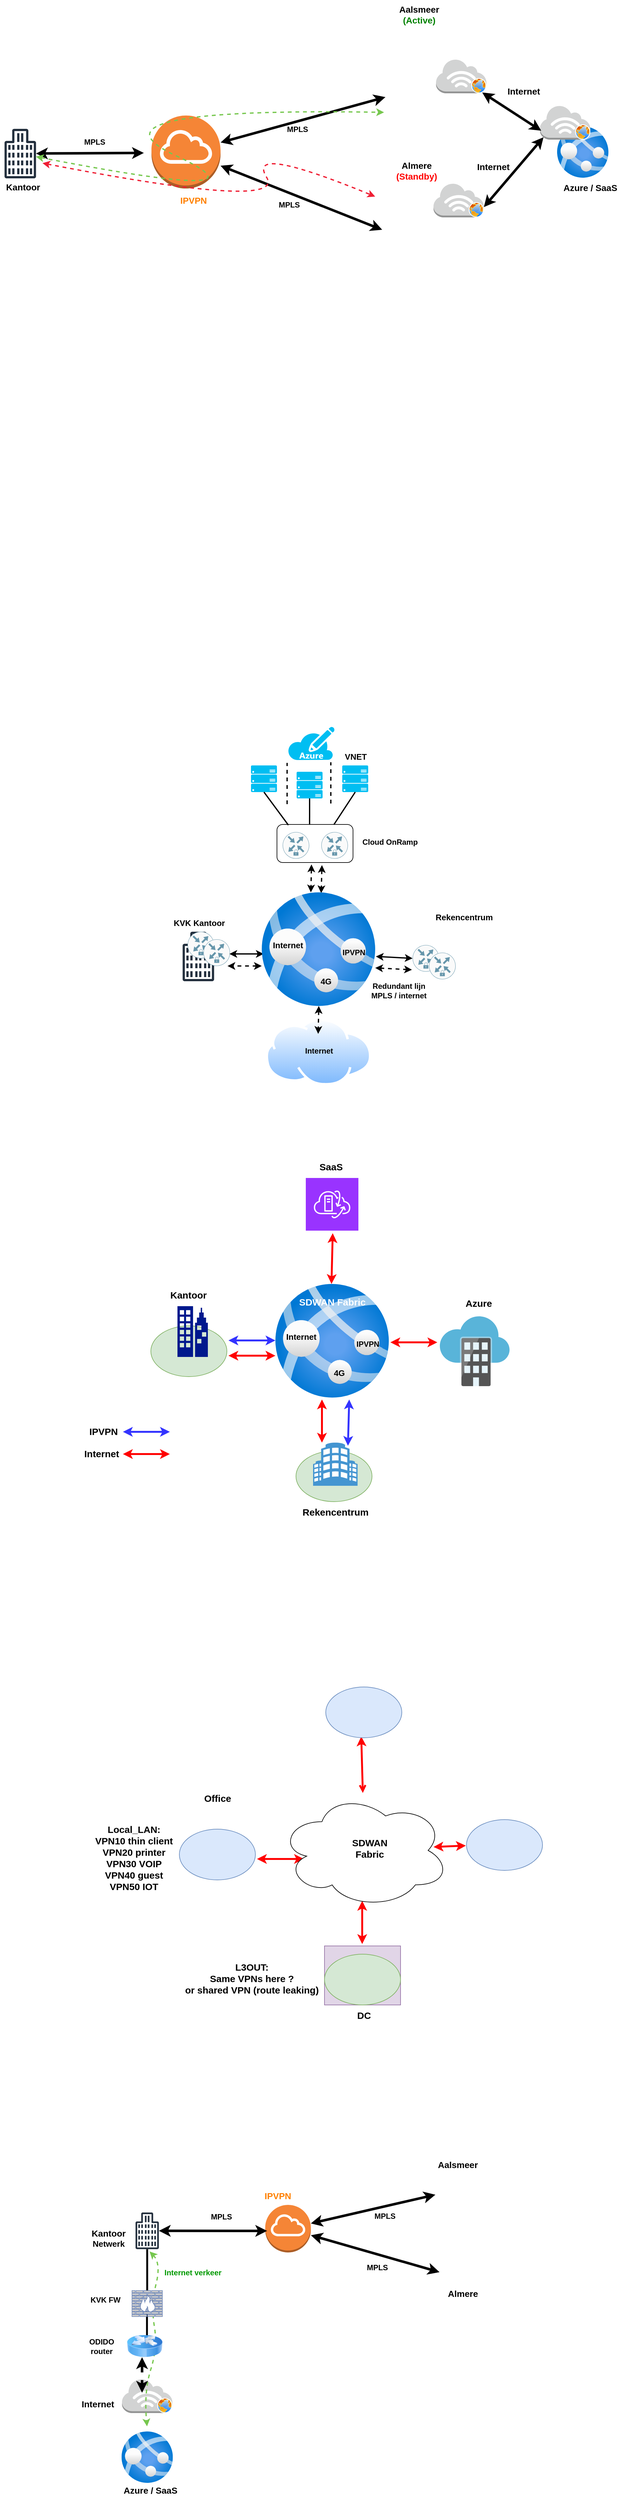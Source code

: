 <mxfile version="22.1.3" type="github">
  <diagram id="g39K4nKnYGuXUk7XF5TI" name="Pagina-1">
    <mxGraphModel dx="1185" dy="642" grid="0" gridSize="10" guides="1" tooltips="1" connect="1" arrows="1" fold="1" page="1" pageScale="1" pageWidth="1169" pageHeight="827" math="0" shadow="0">
      <root>
        <mxCell id="0" />
        <mxCell id="1" parent="0" />
        <mxCell id="ACvi7tnthta4qDpZeseA-52" value="" style="endArrow=none;html=1;rounded=0;strokeWidth=3;" edge="1" parent="1">
          <mxGeometry width="50" height="50" relative="1" as="geometry">
            <mxPoint x="286.91" y="3717" as="sourcePoint" />
            <mxPoint x="286.91" y="3672" as="targetPoint" />
          </mxGeometry>
        </mxCell>
        <mxCell id="ACvi7tnthta4qDpZeseA-11" value="" style="image;aspect=fixed;perimeter=ellipsePerimeter;html=1;align=center;shadow=0;dashed=0;spacingTop=3;image=img/lib/active_directory/internet_cloud.svg;" vertex="1" parent="1">
          <mxGeometry x="474" y="1627" width="167" height="105.21" as="geometry" />
        </mxCell>
        <mxCell id="aLWa8p1V47HeYh_gleEA-10" value="" style="sketch=0;aspect=fixed;html=1;points=[];align=center;image;fontSize=12;image=img/lib/mscae/Software_as_a_Service.svg;fillColor=#00FFFF;" parent="1" vertex="1">
          <mxGeometry x="749" y="2096" width="110" height="110" as="geometry" />
        </mxCell>
        <mxCell id="KJHrIJN3b94vT-JrVSse-1" value="" style="shape=image;html=1;verticalAlign=top;verticalLabelPosition=bottom;labelBackgroundColor=#ffffff;imageAspect=0;aspect=fixed;image=https://cdn4.iconfinder.com/data/icons/for-your-interface-free-samples/128/Theatre-128.png" parent="1" vertex="1">
          <mxGeometry x="647" y="294" width="128" height="128" as="geometry" />
        </mxCell>
        <mxCell id="KJHrIJN3b94vT-JrVSse-2" value="" style="sketch=0;outlineConnect=0;fontColor=#232F3E;gradientColor=none;fillColor=#232F3D;strokeColor=none;dashed=0;verticalLabelPosition=bottom;verticalAlign=top;align=center;html=1;fontSize=12;fontStyle=0;aspect=fixed;pointerEvents=1;shape=mxgraph.aws4.office_building;" parent="1" vertex="1">
          <mxGeometry x="62" y="225" width="50" height="78" as="geometry" />
        </mxCell>
        <mxCell id="KJHrIJN3b94vT-JrVSse-3" value="" style="shape=image;html=1;verticalAlign=top;verticalLabelPosition=bottom;labelBackgroundColor=#ffffff;imageAspect=0;aspect=fixed;image=https://cdn4.iconfinder.com/data/icons/for-your-interface-free-samples/128/Theatre-128.png" parent="1" vertex="1">
          <mxGeometry x="647" y="76" width="128" height="128" as="geometry" />
        </mxCell>
        <mxCell id="KJHrIJN3b94vT-JrVSse-7" value="" style="group" parent="1" vertex="1" connectable="0">
          <mxGeometry x="743" y="115" width="79.5" height="54" as="geometry" />
        </mxCell>
        <mxCell id="KJHrIJN3b94vT-JrVSse-8" value="" style="outlineConnect=0;dashed=0;verticalLabelPosition=bottom;verticalAlign=top;align=center;html=1;shape=mxgraph.aws3.internet_3;fillColor=#D2D3D3;gradientColor=none;" parent="KJHrIJN3b94vT-JrVSse-7" vertex="1">
          <mxGeometry width="79.5" height="54" as="geometry" />
        </mxCell>
        <mxCell id="KJHrIJN3b94vT-JrVSse-9" value="" style="aspect=fixed;perimeter=ellipsePerimeter;html=1;align=center;shadow=0;dashed=0;spacingTop=3;image;image=img/lib/active_directory/internet_globe.svg;" parent="KJHrIJN3b94vT-JrVSse-7" vertex="1">
          <mxGeometry x="55.5" y="30" width="24" height="24" as="geometry" />
        </mxCell>
        <mxCell id="KJHrIJN3b94vT-JrVSse-11" value="" style="group" parent="1" vertex="1" connectable="0">
          <mxGeometry x="739" y="310.5" width="79.5" height="54" as="geometry" />
        </mxCell>
        <mxCell id="KJHrIJN3b94vT-JrVSse-12" value="" style="outlineConnect=0;dashed=0;verticalLabelPosition=bottom;verticalAlign=top;align=center;html=1;shape=mxgraph.aws3.internet_3;fillColor=#D2D3D3;gradientColor=none;" parent="KJHrIJN3b94vT-JrVSse-11" vertex="1">
          <mxGeometry width="79.5" height="54" as="geometry" />
        </mxCell>
        <mxCell id="KJHrIJN3b94vT-JrVSse-13" value="" style="aspect=fixed;perimeter=ellipsePerimeter;html=1;align=center;shadow=0;dashed=0;spacingTop=3;image;image=img/lib/active_directory/internet_globe.svg;" parent="KJHrIJN3b94vT-JrVSse-11" vertex="1">
          <mxGeometry x="55.5" y="30" width="24" height="24" as="geometry" />
        </mxCell>
        <mxCell id="KJHrIJN3b94vT-JrVSse-17" value="" style="outlineConnect=0;dashed=0;verticalLabelPosition=bottom;verticalAlign=top;align=center;html=1;shape=mxgraph.aws3.internet_gateway;fillColor=#F58536;gradientColor=none;" parent="1" vertex="1">
          <mxGeometry x="294" y="204" width="109" height="115" as="geometry" />
        </mxCell>
        <mxCell id="KJHrIJN3b94vT-JrVSse-18" value="" style="endArrow=classic;startArrow=classic;html=1;rounded=0;strokeWidth=4;" parent="1" source="KJHrIJN3b94vT-JrVSse-2" edge="1">
          <mxGeometry width="50" height="50" relative="1" as="geometry">
            <mxPoint x="168" y="242" as="sourcePoint" />
            <mxPoint x="282" y="263" as="targetPoint" />
          </mxGeometry>
        </mxCell>
        <mxCell id="KJHrIJN3b94vT-JrVSse-19" value="" style="endArrow=classic;startArrow=classic;html=1;rounded=0;strokeWidth=4;" parent="1" source="KJHrIJN3b94vT-JrVSse-17" edge="1">
          <mxGeometry width="50" height="50" relative="1" as="geometry">
            <mxPoint x="492.996" y="175.873" as="sourcePoint" />
            <mxPoint x="663.16" y="175" as="targetPoint" />
          </mxGeometry>
        </mxCell>
        <mxCell id="KJHrIJN3b94vT-JrVSse-20" value="" style="endArrow=classic;startArrow=classic;html=1;rounded=0;strokeWidth=4;" parent="1" source="KJHrIJN3b94vT-JrVSse-17" edge="1">
          <mxGeometry width="50" height="50" relative="1" as="geometry">
            <mxPoint x="413" y="256.518" as="sourcePoint" />
            <mxPoint x="658" y="384" as="targetPoint" />
          </mxGeometry>
        </mxCell>
        <mxCell id="KJHrIJN3b94vT-JrVSse-21" value="&lt;b&gt;&lt;font color=&quot;#ff8000&quot; style=&quot;font-size: 14px;&quot;&gt;IPVPN&lt;/font&gt;&lt;/b&gt;" style="text;html=1;resizable=0;autosize=1;align=center;verticalAlign=middle;points=[];fillColor=none;strokeColor=none;rounded=0;" parent="1" vertex="1">
          <mxGeometry x="330" y="323" width="60" height="29" as="geometry" />
        </mxCell>
        <mxCell id="KJHrIJN3b94vT-JrVSse-25" value="" style="curved=1;endArrow=classic;html=1;rounded=0;dashed=1;strokeColor=#76C74E;strokeWidth=2;fontSize=14;entryX=0.109;entryY=0.961;entryDx=0;entryDy=0;entryPerimeter=0;startArrow=classic;startFill=1;" parent="1" source="KJHrIJN3b94vT-JrVSse-2" target="KJHrIJN3b94vT-JrVSse-3" edge="1">
          <mxGeometry width="50" height="50" relative="1" as="geometry">
            <mxPoint x="168" y="241" as="sourcePoint" />
            <mxPoint x="218" y="191" as="targetPoint" />
            <Array as="points">
              <mxPoint x="498" y="344" />
              <mxPoint x="168" y="191" />
            </Array>
          </mxGeometry>
        </mxCell>
        <mxCell id="KJHrIJN3b94vT-JrVSse-28" value="" style="aspect=fixed;html=1;points=[];align=center;image;fontSize=12;image=img/lib/azure2/compute/App_Services.svg;" parent="1" vertex="1">
          <mxGeometry x="934" y="221" width="81" height="81" as="geometry" />
        </mxCell>
        <mxCell id="KJHrIJN3b94vT-JrVSse-29" value="" style="group" parent="1" vertex="1" connectable="0">
          <mxGeometry x="907" y="188" width="79.5" height="54" as="geometry" />
        </mxCell>
        <mxCell id="KJHrIJN3b94vT-JrVSse-30" value="" style="outlineConnect=0;dashed=0;verticalLabelPosition=bottom;verticalAlign=top;align=center;html=1;shape=mxgraph.aws3.internet_3;fillColor=#D2D3D3;gradientColor=none;" parent="KJHrIJN3b94vT-JrVSse-29" vertex="1">
          <mxGeometry width="79.5" height="54" as="geometry" />
        </mxCell>
        <mxCell id="KJHrIJN3b94vT-JrVSse-31" value="" style="aspect=fixed;perimeter=ellipsePerimeter;html=1;align=center;shadow=0;dashed=0;spacingTop=3;image;image=img/lib/active_directory/internet_globe.svg;" parent="KJHrIJN3b94vT-JrVSse-29" vertex="1">
          <mxGeometry x="55.5" y="30" width="24" height="24" as="geometry" />
        </mxCell>
        <mxCell id="KJHrIJN3b94vT-JrVSse-32" value="&lt;b&gt;&lt;font style=&quot;font-size: 14px;&quot;&gt;Azure / SaaS&lt;/font&gt;&lt;/b&gt;" style="text;html=1;resizable=0;autosize=1;align=center;verticalAlign=middle;points=[];fillColor=none;strokeColor=none;rounded=0;" parent="1" vertex="1">
          <mxGeometry x="934" y="303" width="103" height="29" as="geometry" />
        </mxCell>
        <mxCell id="KJHrIJN3b94vT-JrVSse-33" value="&lt;b&gt;&lt;font style=&quot;font-size: 14px;&quot;&gt;Almere&lt;br&gt;&lt;font color=&quot;#ff0000&quot;&gt;(Standby)&lt;br&gt;&lt;/font&gt;&lt;/font&gt;&lt;/b&gt;" style="text;html=1;resizable=0;autosize=1;align=center;verticalAlign=middle;points=[];fillColor=none;strokeColor=none;rounded=0;" parent="1" vertex="1">
          <mxGeometry x="669.5" y="268" width="84" height="46" as="geometry" />
        </mxCell>
        <mxCell id="KJHrIJN3b94vT-JrVSse-34" value="&lt;b&gt;&lt;font style=&quot;font-size: 14px;&quot;&gt;Aalsmeer&lt;br&gt;&lt;font color=&quot;#008000&quot;&gt;(Active)&lt;br&gt;&lt;/font&gt;&lt;/font&gt;&lt;/b&gt;" style="text;html=1;resizable=0;autosize=1;align=center;verticalAlign=middle;points=[];fillColor=none;strokeColor=none;rounded=0;" parent="1" vertex="1">
          <mxGeometry x="674" y="22" width="83" height="46" as="geometry" />
        </mxCell>
        <mxCell id="CWsYncznLVLWe-FFr9OR-1" value="" style="sketch=0;outlineConnect=0;fontColor=#232F3E;gradientColor=none;fillColor=#232F3D;strokeColor=none;dashed=0;verticalLabelPosition=bottom;verticalAlign=top;align=center;html=1;fontSize=12;fontStyle=0;aspect=fixed;pointerEvents=1;shape=mxgraph.aws4.office_building;" parent="1" vertex="1">
          <mxGeometry x="343" y="1490" width="50" height="78" as="geometry" />
        </mxCell>
        <mxCell id="CWsYncznLVLWe-FFr9OR-2" value="" style="shape=image;html=1;verticalAlign=top;verticalLabelPosition=bottom;labelBackgroundColor=#ffffff;imageAspect=0;aspect=fixed;image=https://cdn4.iconfinder.com/data/icons/for-your-interface-free-samples/128/Theatre-128.png" parent="1" vertex="1">
          <mxGeometry x="723" y="1457" width="128" height="128" as="geometry" />
        </mxCell>
        <mxCell id="CWsYncznLVLWe-FFr9OR-4" value="" style="verticalLabelPosition=bottom;html=1;verticalAlign=top;align=center;strokeColor=none;fillColor=#00BEF2;shape=mxgraph.azure.server_rack;" parent="1" vertex="1">
          <mxGeometry x="451" y="1228" width="41" height="42" as="geometry" />
        </mxCell>
        <mxCell id="CWsYncznLVLWe-FFr9OR-5" value="" style="verticalLabelPosition=bottom;html=1;verticalAlign=top;align=center;strokeColor=none;fillColor=#00BEF2;shape=mxgraph.azure.server_rack;" parent="1" vertex="1">
          <mxGeometry x="595" y="1228" width="41" height="42" as="geometry" />
        </mxCell>
        <mxCell id="CWsYncznLVLWe-FFr9OR-7" value="" style="verticalLabelPosition=bottom;html=1;verticalAlign=top;align=center;strokeColor=none;fillColor=#00BEF2;shape=mxgraph.azure.server_rack;" parent="1" vertex="1">
          <mxGeometry x="523" y="1238" width="41" height="42" as="geometry" />
        </mxCell>
        <mxCell id="CWsYncznLVLWe-FFr9OR-9" value="&lt;b&gt;&lt;font style=&quot;font-size: 13px;&quot;&gt;VNET&lt;/font&gt;&lt;/b&gt;" style="text;html=1;resizable=0;autosize=1;align=center;verticalAlign=middle;points=[];fillColor=none;strokeColor=none;rounded=0;" parent="1" vertex="1">
          <mxGeometry x="589" y="1200" width="53" height="28" as="geometry" />
        </mxCell>
        <mxCell id="CWsYncznLVLWe-FFr9OR-10" value="" style="endArrow=none;html=1;rounded=0;fontSize=13;strokeWidth=2;dashed=1;" parent="1" edge="1">
          <mxGeometry width="50" height="50" relative="1" as="geometry">
            <mxPoint x="508" y="1289" as="sourcePoint" />
            <mxPoint x="508" y="1224" as="targetPoint" />
          </mxGeometry>
        </mxCell>
        <mxCell id="CWsYncznLVLWe-FFr9OR-11" value="" style="endArrow=none;html=1;rounded=0;fontSize=13;strokeWidth=2;dashed=1;" parent="1" edge="1">
          <mxGeometry width="50" height="50" relative="1" as="geometry">
            <mxPoint x="577" y="1288" as="sourcePoint" />
            <mxPoint x="577" y="1223" as="targetPoint" />
          </mxGeometry>
        </mxCell>
        <mxCell id="CWsYncznLVLWe-FFr9OR-16" value="" style="group" parent="1" vertex="1" connectable="0">
          <mxGeometry x="492" y="1321" width="120" height="60" as="geometry" />
        </mxCell>
        <mxCell id="CWsYncznLVLWe-FFr9OR-13" value="" style="rounded=1;whiteSpace=wrap;html=1;fontSize=13;" parent="CWsYncznLVLWe-FFr9OR-16" vertex="1">
          <mxGeometry width="120" height="60" as="geometry" />
        </mxCell>
        <mxCell id="CWsYncznLVLWe-FFr9OR-15" value="" style="sketch=0;points=[[0.5,0,0],[1,0.5,0],[0.5,1,0],[0,0.5,0],[0.145,0.145,0],[0.856,0.145,0],[0.855,0.856,0],[0.145,0.855,0]];verticalLabelPosition=bottom;html=1;verticalAlign=top;aspect=fixed;align=center;pointerEvents=1;shape=mxgraph.cisco19.rect;prIcon=secure_router;fillColor=#FAFAFA;strokeColor=#6696AB;fontSize=13;" parent="CWsYncznLVLWe-FFr9OR-16" vertex="1">
          <mxGeometry x="70" y="12" width="42" height="42" as="geometry" />
        </mxCell>
        <mxCell id="CWsYncznLVLWe-FFr9OR-20" value="" style="sketch=0;points=[[0.5,0,0],[1,0.5,0],[0.5,1,0],[0,0.5,0],[0.145,0.145,0],[0.856,0.145,0],[0.855,0.856,0],[0.145,0.855,0]];verticalLabelPosition=bottom;html=1;verticalAlign=top;aspect=fixed;align=center;pointerEvents=1;shape=mxgraph.cisco19.rect;prIcon=secure_router;fillColor=#FAFAFA;strokeColor=#6696AB;fontSize=13;" parent="CWsYncznLVLWe-FFr9OR-16" vertex="1">
          <mxGeometry x="9" y="12" width="42" height="42" as="geometry" />
        </mxCell>
        <mxCell id="CWsYncznLVLWe-FFr9OR-17" value="" style="endArrow=none;html=1;rounded=0;strokeWidth=2;fontSize=13;entryX=0.5;entryY=1;entryDx=0;entryDy=0;entryPerimeter=0;exitX=0.15;exitY=0.017;exitDx=0;exitDy=0;exitPerimeter=0;" parent="1" source="CWsYncznLVLWe-FFr9OR-13" target="CWsYncznLVLWe-FFr9OR-4" edge="1">
          <mxGeometry width="50" height="50" relative="1" as="geometry">
            <mxPoint x="554" y="1458" as="sourcePoint" />
            <mxPoint x="604" y="1408" as="targetPoint" />
          </mxGeometry>
        </mxCell>
        <mxCell id="CWsYncznLVLWe-FFr9OR-18" value="" style="endArrow=none;html=1;rounded=0;strokeWidth=2;fontSize=13;entryX=0.5;entryY=1;entryDx=0;entryDy=0;entryPerimeter=0;exitX=0.429;exitY=0;exitDx=0;exitDy=0;exitPerimeter=0;" parent="1" source="CWsYncznLVLWe-FFr9OR-13" target="CWsYncznLVLWe-FFr9OR-7" edge="1">
          <mxGeometry width="50" height="50" relative="1" as="geometry">
            <mxPoint x="520" y="1332.02" as="sourcePoint" />
            <mxPoint x="481.5" y="1280" as="targetPoint" />
          </mxGeometry>
        </mxCell>
        <mxCell id="CWsYncznLVLWe-FFr9OR-19" value="" style="endArrow=none;html=1;rounded=0;strokeWidth=2;fontSize=13;entryX=0.5;entryY=1;entryDx=0;entryDy=0;entryPerimeter=0;exitX=0.75;exitY=0;exitDx=0;exitDy=0;" parent="1" source="CWsYncznLVLWe-FFr9OR-13" target="CWsYncznLVLWe-FFr9OR-5" edge="1">
          <mxGeometry width="50" height="50" relative="1" as="geometry">
            <mxPoint x="553.48" y="1331" as="sourcePoint" />
            <mxPoint x="553.5" y="1290" as="targetPoint" />
          </mxGeometry>
        </mxCell>
        <mxCell id="CWsYncznLVLWe-FFr9OR-25" value="" style="group" parent="1" vertex="1" connectable="0">
          <mxGeometry x="351" y="1490" width="67" height="54" as="geometry" />
        </mxCell>
        <mxCell id="CWsYncznLVLWe-FFr9OR-14" value="" style="sketch=0;points=[[0.5,0,0],[1,0.5,0],[0.5,1,0],[0,0.5,0],[0.145,0.145,0],[0.856,0.145,0],[0.855,0.856,0],[0.145,0.855,0]];verticalLabelPosition=bottom;html=1;verticalAlign=top;aspect=fixed;align=center;pointerEvents=1;shape=mxgraph.cisco19.rect;prIcon=secure_router;fillColor=#FAFAFA;strokeColor=#6696AB;fontSize=13;" parent="CWsYncznLVLWe-FFr9OR-25" vertex="1">
          <mxGeometry width="42" height="42" as="geometry" />
        </mxCell>
        <mxCell id="CWsYncznLVLWe-FFr9OR-24" value="" style="sketch=0;points=[[0.5,0,0],[1,0.5,0],[0.5,1,0],[0,0.5,0],[0.145,0.145,0],[0.856,0.145,0],[0.855,0.856,0],[0.145,0.855,0]];verticalLabelPosition=bottom;html=1;verticalAlign=top;aspect=fixed;align=center;pointerEvents=1;shape=mxgraph.cisco19.rect;prIcon=secure_router;fillColor=#FAFAFA;strokeColor=#6696AB;fontSize=13;" parent="CWsYncznLVLWe-FFr9OR-25" vertex="1">
          <mxGeometry x="25" y="12" width="42" height="42" as="geometry" />
        </mxCell>
        <mxCell id="CWsYncznLVLWe-FFr9OR-30" value="" style="group" parent="1" vertex="1" connectable="0">
          <mxGeometry x="706" y="1511" width="67" height="54" as="geometry" />
        </mxCell>
        <mxCell id="CWsYncznLVLWe-FFr9OR-31" value="" style="sketch=0;points=[[0.5,0,0],[1,0.5,0],[0.5,1,0],[0,0.5,0],[0.145,0.145,0],[0.856,0.145,0],[0.855,0.856,0],[0.145,0.855,0]];verticalLabelPosition=bottom;html=1;verticalAlign=top;aspect=fixed;align=center;pointerEvents=1;shape=mxgraph.cisco19.rect;prIcon=secure_router;fillColor=#FAFAFA;strokeColor=#6696AB;fontSize=13;" parent="CWsYncznLVLWe-FFr9OR-30" vertex="1">
          <mxGeometry width="42" height="42" as="geometry" />
        </mxCell>
        <mxCell id="CWsYncznLVLWe-FFr9OR-32" value="" style="sketch=0;points=[[0.5,0,0],[1,0.5,0],[0.5,1,0],[0,0.5,0],[0.145,0.145,0],[0.856,0.145,0],[0.855,0.856,0],[0.145,0.855,0]];verticalLabelPosition=bottom;html=1;verticalAlign=top;aspect=fixed;align=center;pointerEvents=1;shape=mxgraph.cisco19.rect;prIcon=secure_router;fillColor=#FAFAFA;strokeColor=#6696AB;fontSize=13;" parent="CWsYncznLVLWe-FFr9OR-30" vertex="1">
          <mxGeometry x="26" y="12" width="42" height="42" as="geometry" />
        </mxCell>
        <mxCell id="CWsYncznLVLWe-FFr9OR-33" value="&lt;b&gt;Cloud OnRamp&lt;/b&gt;" style="text;html=1;resizable=0;autosize=1;align=center;verticalAlign=middle;points=[];fillColor=none;strokeColor=none;rounded=0;" parent="1" vertex="1">
          <mxGeometry x="617.5" y="1336" width="105" height="26" as="geometry" />
        </mxCell>
        <mxCell id="CWsYncznLVLWe-FFr9OR-34" value="&lt;span style=&quot;font-size: 13px;&quot;&gt;&lt;b&gt;Rekencentrum&lt;/b&gt;&lt;/span&gt;" style="text;html=1;resizable=0;autosize=1;align=center;verticalAlign=middle;points=[];fillColor=none;strokeColor=none;rounded=0;" parent="1" vertex="1">
          <mxGeometry x="733" y="1453" width="108" height="28" as="geometry" />
        </mxCell>
        <mxCell id="CWsYncznLVLWe-FFr9OR-35" value="&lt;span style=&quot;font-size: 13px;&quot;&gt;&lt;b&gt;KVK Kantoor&lt;/b&gt;&lt;/span&gt;" style="text;html=1;resizable=0;autosize=1;align=center;verticalAlign=middle;points=[];fillColor=none;strokeColor=none;rounded=0;" parent="1" vertex="1">
          <mxGeometry x="319" y="1462" width="99" height="28" as="geometry" />
        </mxCell>
        <mxCell id="CWsYncznLVLWe-FFr9OR-37" value="" style="verticalLabelPosition=bottom;html=1;verticalAlign=top;align=center;strokeColor=none;fillColor=#00BEF2;shape=mxgraph.azure.azure_subscription;fontSize=13;" parent="1" vertex="1">
          <mxGeometry x="509" y="1167" width="74" height="52.5" as="geometry" />
        </mxCell>
        <mxCell id="CWsYncznLVLWe-FFr9OR-42" value="" style="endArrow=classic;html=1;rounded=0;strokeWidth=2;fontSize=13;exitX=0.15;exitY=0.017;exitDx=0;exitDy=0;exitPerimeter=0;startArrow=classic;startFill=1;endFill=1;" parent="1" edge="1">
          <mxGeometry width="50" height="50" relative="1" as="geometry">
            <mxPoint x="471.0" y="1525.02" as="sourcePoint" />
            <mxPoint x="417" y="1525" as="targetPoint" />
          </mxGeometry>
        </mxCell>
        <mxCell id="CWsYncznLVLWe-FFr9OR-44" value="" style="endArrow=classic;html=1;rounded=0;strokeWidth=2;fontSize=13;startArrow=classic;startFill=1;endFill=1;entryX=0;entryY=0.5;entryDx=0;entryDy=0;entryPerimeter=0;" parent="1" target="CWsYncznLVLWe-FFr9OR-31" edge="1">
          <mxGeometry width="50" height="50" relative="1" as="geometry">
            <mxPoint x="648" y="1529" as="sourcePoint" />
            <mxPoint x="655.83" y="1663.814" as="targetPoint" />
          </mxGeometry>
        </mxCell>
        <mxCell id="CWsYncznLVLWe-FFr9OR-45" value="" style="endArrow=classic;html=1;rounded=0;strokeWidth=2;fontSize=13;exitX=0.15;exitY=0.017;exitDx=0;exitDy=0;exitPerimeter=0;startArrow=classic;startFill=1;endFill=1;entryX=0.524;entryY=0.007;entryDx=0;entryDy=0;entryPerimeter=0;dashed=1;" parent="1" target="CWsYncznLVLWe-FFr9OR-8" edge="1">
          <mxGeometry width="50" height="50" relative="1" as="geometry">
            <mxPoint x="563.0" y="1385.02" as="sourcePoint" />
            <mxPoint x="562.448" y="1395" as="targetPoint" />
          </mxGeometry>
        </mxCell>
        <mxCell id="aLWa8p1V47HeYh_gleEA-1" value="" style="group" parent="1" vertex="1" connectable="0">
          <mxGeometry x="468" y="1428" width="179" height="179" as="geometry" />
        </mxCell>
        <mxCell id="CWsYncznLVLWe-FFr9OR-8" value="" style="aspect=fixed;html=1;points=[];align=center;image;fontSize=12;image=img/lib/azure2/app_services/App_Services.svg;" parent="aLWa8p1V47HeYh_gleEA-1" vertex="1">
          <mxGeometry width="179" height="179" as="geometry" />
        </mxCell>
        <mxCell id="CWsYncznLVLWe-FFr9OR-46" value="&lt;b&gt;&lt;font style=&quot;font-size: 13px;&quot;&gt;Internet&lt;/font&gt;&lt;/b&gt;" style="text;html=1;resizable=0;autosize=1;align=center;verticalAlign=middle;points=[];fillColor=none;strokeColor=none;rounded=0;" parent="aLWa8p1V47HeYh_gleEA-1" vertex="1">
          <mxGeometry x="7.5" y="69" width="66" height="28" as="geometry" />
        </mxCell>
        <mxCell id="CWsYncznLVLWe-FFr9OR-47" value="&lt;b&gt;&lt;font style=&quot;font-size: 12px;&quot;&gt;IPVPN&lt;/font&gt;&lt;/b&gt;" style="text;html=1;resizable=0;autosize=1;align=center;verticalAlign=middle;points=[];fillColor=none;strokeColor=none;rounded=0;" parent="aLWa8p1V47HeYh_gleEA-1" vertex="1">
          <mxGeometry x="118" y="82" width="54" height="26" as="geometry" />
        </mxCell>
        <mxCell id="CWsYncznLVLWe-FFr9OR-48" value="&lt;b&gt;&lt;font style=&quot;font-size: 13px;&quot;&gt;4G&lt;/font&gt;&lt;/b&gt;" style="text;html=1;resizable=0;autosize=1;align=center;verticalAlign=middle;points=[];fillColor=none;strokeColor=none;rounded=0;" parent="aLWa8p1V47HeYh_gleEA-1" vertex="1">
          <mxGeometry x="83" y="126" width="35" height="28" as="geometry" />
        </mxCell>
        <mxCell id="ACvi7tnthta4qDpZeseA-12" value="" style="endArrow=classic;html=1;rounded=0;strokeWidth=2;fontSize=13;exitX=0.15;exitY=0.017;exitDx=0;exitDy=0;exitPerimeter=0;startArrow=classic;startFill=1;endFill=1;entryX=0.524;entryY=0.007;entryDx=0;entryDy=0;entryPerimeter=0;dashed=1;" edge="1" parent="aLWa8p1V47HeYh_gleEA-1">
          <mxGeometry width="50" height="50" relative="1" as="geometry">
            <mxPoint x="90.0" y="179" as="sourcePoint" />
            <mxPoint x="89" y="222.98" as="targetPoint" />
          </mxGeometry>
        </mxCell>
        <mxCell id="aLWa8p1V47HeYh_gleEA-2" value="" style="group" parent="1" vertex="1" connectable="0">
          <mxGeometry x="489.5" y="2045" width="179" height="179" as="geometry" />
        </mxCell>
        <mxCell id="aLWa8p1V47HeYh_gleEA-3" value="" style="aspect=fixed;html=1;points=[];align=center;image;fontSize=12;image=img/lib/azure2/app_services/App_Services.svg;" parent="aLWa8p1V47HeYh_gleEA-2" vertex="1">
          <mxGeometry width="179" height="179" as="geometry" />
        </mxCell>
        <mxCell id="aLWa8p1V47HeYh_gleEA-4" value="&lt;b&gt;&lt;font style=&quot;font-size: 13px;&quot;&gt;Internet&lt;/font&gt;&lt;/b&gt;" style="text;html=1;resizable=0;autosize=1;align=center;verticalAlign=middle;points=[];fillColor=none;strokeColor=none;rounded=0;" parent="aLWa8p1V47HeYh_gleEA-2" vertex="1">
          <mxGeometry x="7.5" y="69" width="66" height="28" as="geometry" />
        </mxCell>
        <mxCell id="aLWa8p1V47HeYh_gleEA-5" value="&lt;b&gt;&lt;font style=&quot;font-size: 12px;&quot;&gt;IPVPN&lt;/font&gt;&lt;/b&gt;" style="text;html=1;resizable=0;autosize=1;align=center;verticalAlign=middle;points=[];fillColor=none;strokeColor=none;rounded=0;" parent="aLWa8p1V47HeYh_gleEA-2" vertex="1">
          <mxGeometry x="118" y="82" width="54" height="26" as="geometry" />
        </mxCell>
        <mxCell id="aLWa8p1V47HeYh_gleEA-6" value="&lt;b&gt;&lt;font style=&quot;font-size: 13px;&quot;&gt;4G&lt;/font&gt;&lt;/b&gt;" style="text;html=1;resizable=0;autosize=1;align=center;verticalAlign=middle;points=[];fillColor=none;strokeColor=none;rounded=0;" parent="aLWa8p1V47HeYh_gleEA-2" vertex="1">
          <mxGeometry x="83" y="126" width="35" height="28" as="geometry" />
        </mxCell>
        <mxCell id="aLWa8p1V47HeYh_gleEA-33" value="&lt;font size=&quot;1&quot;&gt;&lt;b style=&quot;font-size: 15px;&quot;&gt;SDWAN Fabric&lt;br&gt;&lt;/b&gt;&lt;/font&gt;" style="text;html=1;resizable=0;autosize=1;align=center;verticalAlign=middle;points=[];rounded=0;fontColor=#FFFFFF;" parent="aLWa8p1V47HeYh_gleEA-2" vertex="1">
          <mxGeometry x="28" y="13" width="123" height="30" as="geometry" />
        </mxCell>
        <mxCell id="aLWa8p1V47HeYh_gleEA-7" value="" style="ellipse;whiteSpace=wrap;html=1;fillColor=#d5e8d4;strokeColor=#82b366;" parent="1" vertex="1">
          <mxGeometry x="293" y="2111" width="120" height="80" as="geometry" />
        </mxCell>
        <mxCell id="aLWa8p1V47HeYh_gleEA-13" value="" style="html=1;labelBackgroundColor=#ffffff;startArrow=classic;startFill=1;startSize=6;endArrow=classic;endFill=1;endSize=6;jettySize=auto;orthogonalLoop=1;strokeWidth=3;fontSize=14;rounded=0;strokeColor=#FF0000;" parent="1" edge="1">
          <mxGeometry width="60" height="60" relative="1" as="geometry">
            <mxPoint x="415.5" y="2158" as="sourcePoint" />
            <mxPoint x="489.5" y="2158" as="targetPoint" />
          </mxGeometry>
        </mxCell>
        <mxCell id="aLWa8p1V47HeYh_gleEA-14" value="" style="html=1;labelBackgroundColor=#ffffff;startArrow=classic;startFill=1;startSize=6;endArrow=classic;endFill=1;endSize=6;jettySize=auto;orthogonalLoop=1;strokeWidth=3;fontSize=14;rounded=0;strokeColor=#3333FF;" parent="1" edge="1">
          <mxGeometry width="60" height="60" relative="1" as="geometry">
            <mxPoint x="415.5" y="2134" as="sourcePoint" />
            <mxPoint x="489.5" y="2134" as="targetPoint" />
          </mxGeometry>
        </mxCell>
        <mxCell id="aLWa8p1V47HeYh_gleEA-15" value="" style="html=1;labelBackgroundColor=#ffffff;startArrow=classic;startFill=1;startSize=6;endArrow=classic;endFill=1;endSize=6;jettySize=auto;orthogonalLoop=1;strokeWidth=3;fontSize=14;rounded=0;strokeColor=#3333FF;" parent="1" edge="1">
          <mxGeometry width="60" height="60" relative="1" as="geometry">
            <mxPoint x="249" y="2278" as="sourcePoint" />
            <mxPoint x="323" y="2278" as="targetPoint" />
          </mxGeometry>
        </mxCell>
        <mxCell id="aLWa8p1V47HeYh_gleEA-16" value="" style="html=1;labelBackgroundColor=#ffffff;startArrow=classic;startFill=1;startSize=6;endArrow=classic;endFill=1;endSize=6;jettySize=auto;orthogonalLoop=1;strokeWidth=3;fontSize=14;rounded=0;strokeColor=#FF0000;" parent="1" edge="1">
          <mxGeometry width="60" height="60" relative="1" as="geometry">
            <mxPoint x="249" y="2313" as="sourcePoint" />
            <mxPoint x="323" y="2313" as="targetPoint" />
          </mxGeometry>
        </mxCell>
        <mxCell id="aLWa8p1V47HeYh_gleEA-17" value="&lt;font size=&quot;1&quot;&gt;&lt;b style=&quot;font-size: 15px;&quot;&gt;IPVPN&lt;/b&gt;&lt;/font&gt;" style="text;html=1;resizable=0;autosize=1;align=center;verticalAlign=middle;points=[];fillColor=none;strokeColor=none;rounded=0;" parent="1" vertex="1">
          <mxGeometry x="186" y="2262" width="63" height="30" as="geometry" />
        </mxCell>
        <mxCell id="aLWa8p1V47HeYh_gleEA-18" value="&lt;font size=&quot;1&quot;&gt;&lt;b style=&quot;font-size: 15px;&quot;&gt;Internet&lt;/b&gt;&lt;/font&gt;" style="text;html=1;resizable=0;autosize=1;align=center;verticalAlign=middle;points=[];fillColor=none;strokeColor=none;rounded=0;" parent="1" vertex="1">
          <mxGeometry x="178" y="2297" width="73" height="30" as="geometry" />
        </mxCell>
        <mxCell id="aLWa8p1V47HeYh_gleEA-19" value="" style="sketch=0;aspect=fixed;pointerEvents=1;shadow=0;dashed=0;html=1;strokeColor=none;labelPosition=center;verticalLabelPosition=bottom;verticalAlign=top;align=center;fillColor=#00188D;shape=mxgraph.azure.enterprise;fontSize=15;" parent="1" vertex="1">
          <mxGeometry x="335" y="2080" width="48" height="80" as="geometry" />
        </mxCell>
        <mxCell id="aLWa8p1V47HeYh_gleEA-21" value="&lt;font size=&quot;1&quot;&gt;&lt;b style=&quot;font-size: 15px;&quot;&gt;Kantoor&lt;/b&gt;&lt;/font&gt;" style="text;html=1;resizable=0;autosize=1;align=center;verticalAlign=middle;points=[];fillColor=none;strokeColor=none;rounded=0;" parent="1" vertex="1">
          <mxGeometry x="314" y="2047" width="76" height="30" as="geometry" />
        </mxCell>
        <mxCell id="aLWa8p1V47HeYh_gleEA-22" value="&lt;font size=&quot;1&quot;&gt;&lt;b style=&quot;font-size: 15px;&quot;&gt;Rekencentrum&lt;/b&gt;&lt;/font&gt;" style="text;html=1;resizable=0;autosize=1;align=center;verticalAlign=middle;points=[];fillColor=none;strokeColor=none;rounded=0;" parent="1" vertex="1">
          <mxGeometry x="523" y="2389" width="122" height="30" as="geometry" />
        </mxCell>
        <mxCell id="aLWa8p1V47HeYh_gleEA-23" value="&lt;font size=&quot;1&quot;&gt;&lt;b style=&quot;font-size: 15px;&quot;&gt;Azure&lt;/b&gt;&lt;/font&gt;" style="text;html=1;resizable=0;autosize=1;align=center;verticalAlign=middle;points=[];fillColor=none;strokeColor=none;rounded=0;" parent="1" vertex="1">
          <mxGeometry x="780" y="2060" width="60" height="30" as="geometry" />
        </mxCell>
        <mxCell id="aLWa8p1V47HeYh_gleEA-24" value="&lt;font size=&quot;1&quot;&gt;&lt;b style=&quot;font-size: 15px;&quot;&gt;SaaS&lt;/b&gt;&lt;/font&gt;" style="text;html=1;resizable=0;autosize=1;align=center;verticalAlign=middle;points=[];fillColor=none;strokeColor=none;rounded=0;" parent="1" vertex="1">
          <mxGeometry x="549" y="1845" width="55" height="30" as="geometry" />
        </mxCell>
        <mxCell id="aLWa8p1V47HeYh_gleEA-25" value="" style="sketch=0;outlineConnect=0;fontColor=#232F3E;gradientColor=none;strokeColor=#ffffff;fillColor=#9933FF;dashed=0;verticalLabelPosition=middle;verticalAlign=bottom;align=center;html=1;whiteSpace=wrap;fontSize=10;fontStyle=1;spacing=3;shape=mxgraph.aws4.productIcon;prIcon=mxgraph.aws4.vmware_cloud_on_aws;" parent="1" vertex="1">
          <mxGeometry x="536.5" y="1877" width="85" height="85" as="geometry" />
        </mxCell>
        <mxCell id="aLWa8p1V47HeYh_gleEA-26" value="" style="html=1;labelBackgroundColor=#ffffff;startArrow=classic;startFill=1;startSize=6;endArrow=classic;endFill=1;endSize=6;jettySize=auto;orthogonalLoop=1;strokeWidth=3;fontSize=14;rounded=0;strokeColor=#FF0000;" parent="1" edge="1">
          <mxGeometry width="60" height="60" relative="1" as="geometry">
            <mxPoint x="563" y="2227" as="sourcePoint" />
            <mxPoint x="563" y="2295" as="targetPoint" />
          </mxGeometry>
        </mxCell>
        <mxCell id="aLWa8p1V47HeYh_gleEA-27" value="" style="html=1;labelBackgroundColor=#ffffff;startArrow=classic;startFill=1;startSize=6;endArrow=classic;endFill=1;endSize=6;jettySize=auto;orthogonalLoop=1;strokeWidth=3;fontSize=14;rounded=0;strokeColor=#3333FF;" parent="1" edge="1">
          <mxGeometry width="60" height="60" relative="1" as="geometry">
            <mxPoint x="604" y="2300" as="sourcePoint" />
            <mxPoint x="606" y="2227" as="targetPoint" />
          </mxGeometry>
        </mxCell>
        <mxCell id="aLWa8p1V47HeYh_gleEA-28" value="" style="group" parent="1" vertex="1" connectable="0">
          <mxGeometry x="522" y="2295" width="120" height="93" as="geometry" />
        </mxCell>
        <mxCell id="aLWa8p1V47HeYh_gleEA-8" value="" style="ellipse;whiteSpace=wrap;html=1;fillColor=#d5e8d4;strokeColor=#82b366;" parent="aLWa8p1V47HeYh_gleEA-28" vertex="1">
          <mxGeometry y="13" width="120" height="80" as="geometry" />
        </mxCell>
        <mxCell id="aLWa8p1V47HeYh_gleEA-20" value="" style="shadow=0;dashed=0;html=1;strokeColor=none;fillColor=#4495D1;labelPosition=center;verticalLabelPosition=bottom;verticalAlign=top;align=center;outlineConnect=0;shape=mxgraph.veeam.building;fontSize=15;" parent="aLWa8p1V47HeYh_gleEA-28" vertex="1">
          <mxGeometry x="27" width="70.2" height="68" as="geometry" />
        </mxCell>
        <mxCell id="aLWa8p1V47HeYh_gleEA-29" value="" style="html=1;labelBackgroundColor=#ffffff;startArrow=classic;startFill=1;startSize=6;endArrow=classic;endFill=1;endSize=6;jettySize=auto;orthogonalLoop=1;strokeWidth=3;fontSize=14;rounded=0;strokeColor=#FF0000;" parent="1" edge="1">
          <mxGeometry width="60" height="60" relative="1" as="geometry">
            <mxPoint x="671" y="2137" as="sourcePoint" />
            <mxPoint x="745" y="2137" as="targetPoint" />
          </mxGeometry>
        </mxCell>
        <mxCell id="aLWa8p1V47HeYh_gleEA-32" value="" style="html=1;labelBackgroundColor=#ffffff;startArrow=classic;startFill=1;startSize=6;endArrow=classic;endFill=1;endSize=6;jettySize=auto;orthogonalLoop=1;strokeWidth=3;fontSize=14;rounded=0;strokeColor=#FF0000;" parent="1" edge="1">
          <mxGeometry width="60" height="60" relative="1" as="geometry">
            <mxPoint x="578" y="2045" as="sourcePoint" />
            <mxPoint x="580" y="1965" as="targetPoint" />
          </mxGeometry>
        </mxCell>
        <mxCell id="K6Zji7j7xWkVP6xthJu1-8" value="" style="ellipse;whiteSpace=wrap;html=1;fillColor=#dae8fc;strokeColor=#6c8ebf;" parent="1" vertex="1">
          <mxGeometry x="338" y="2904" width="120" height="80" as="geometry" />
        </mxCell>
        <mxCell id="K6Zji7j7xWkVP6xthJu1-9" value="" style="html=1;labelBackgroundColor=#ffffff;startArrow=classic;startFill=1;startSize=6;endArrow=classic;endFill=1;endSize=6;jettySize=auto;orthogonalLoop=1;strokeWidth=3;fontSize=14;rounded=0;strokeColor=#FF0000;" parent="1" edge="1">
          <mxGeometry width="60" height="60" relative="1" as="geometry">
            <mxPoint x="460.5" y="2951" as="sourcePoint" />
            <mxPoint x="534.5" y="2951" as="targetPoint" />
          </mxGeometry>
        </mxCell>
        <mxCell id="K6Zji7j7xWkVP6xthJu1-16" value="&lt;font size=&quot;1&quot;&gt;&lt;b style=&quot;font-size: 15px;&quot;&gt;Office&lt;/b&gt;&lt;/font&gt;" style="text;html=1;resizable=0;autosize=1;align=center;verticalAlign=middle;points=[];fillColor=none;strokeColor=none;rounded=0;" parent="1" vertex="1">
          <mxGeometry x="367" y="2840" width="61" height="30" as="geometry" />
        </mxCell>
        <mxCell id="K6Zji7j7xWkVP6xthJu1-17" value="&lt;font size=&quot;1&quot;&gt;&lt;b style=&quot;font-size: 15px;&quot;&gt;DC&lt;/b&gt;&lt;/font&gt;" style="text;html=1;resizable=0;autosize=1;align=center;verticalAlign=middle;points=[];fillColor=none;strokeColor=none;rounded=0;" parent="1" vertex="1">
          <mxGeometry x="609" y="3182" width="40" height="30" as="geometry" />
        </mxCell>
        <mxCell id="K6Zji7j7xWkVP6xthJu1-21" value="" style="html=1;labelBackgroundColor=#ffffff;startArrow=classic;startFill=1;startSize=6;endArrow=classic;endFill=1;endSize=6;jettySize=auto;orthogonalLoop=1;strokeWidth=3;fontSize=14;rounded=0;strokeColor=#FF0000;" parent="1" edge="1">
          <mxGeometry width="60" height="60" relative="1" as="geometry">
            <mxPoint x="626.5" y="3017" as="sourcePoint" />
            <mxPoint x="626.5" y="3085" as="targetPoint" />
          </mxGeometry>
        </mxCell>
        <mxCell id="K6Zji7j7xWkVP6xthJu1-23" value="" style="group;fillColor=#e1d5e7;strokeColor=#9673a6;" parent="1" vertex="1" connectable="0">
          <mxGeometry x="567" y="3088" width="120" height="93" as="geometry" />
        </mxCell>
        <mxCell id="K6Zji7j7xWkVP6xthJu1-24" value="" style="ellipse;whiteSpace=wrap;html=1;fillColor=#d5e8d4;strokeColor=#82b366;" parent="K6Zji7j7xWkVP6xthJu1-23" vertex="1">
          <mxGeometry y="13" width="120" height="80" as="geometry" />
        </mxCell>
        <mxCell id="K6Zji7j7xWkVP6xthJu1-26" value="" style="html=1;labelBackgroundColor=#ffffff;startArrow=classic;startFill=1;startSize=6;endArrow=classic;endFill=1;endSize=6;jettySize=auto;orthogonalLoop=1;strokeWidth=3;fontSize=14;rounded=0;strokeColor=#FF0000;exitX=0.907;exitY=0.47;exitDx=0;exitDy=0;exitPerimeter=0;" parent="1" source="K6Zji7j7xWkVP6xthJu1-37" edge="1">
          <mxGeometry width="60" height="60" relative="1" as="geometry">
            <mxPoint x="716" y="2930" as="sourcePoint" />
            <mxPoint x="790" y="2930" as="targetPoint" />
          </mxGeometry>
        </mxCell>
        <mxCell id="K6Zji7j7xWkVP6xthJu1-27" value="" style="html=1;labelBackgroundColor=#ffffff;startArrow=open;startFill=0;startSize=6;endArrow=classic;endFill=1;endSize=6;jettySize=auto;orthogonalLoop=1;strokeWidth=3;fontSize=14;rounded=0;strokeColor=#FF0000;" parent="1" source="K6Zji7j7xWkVP6xthJu1-37" edge="1">
          <mxGeometry width="60" height="60" relative="1" as="geometry">
            <mxPoint x="623" y="2838" as="sourcePoint" />
            <mxPoint x="625" y="2758" as="targetPoint" />
          </mxGeometry>
        </mxCell>
        <mxCell id="K6Zji7j7xWkVP6xthJu1-31" value="&lt;div&gt;&lt;font size=&quot;1&quot;&gt;&lt;b style=&quot;font-size: 15px;&quot;&gt;Local_LAN:&lt;/b&gt;&lt;/font&gt;&lt;/div&gt;&lt;div&gt;&lt;font size=&quot;1&quot;&gt;&lt;b style=&quot;font-size: 15px;&quot;&gt;VPN10 thin client&lt;/b&gt;&lt;/font&gt;&lt;/div&gt;&lt;div&gt;&lt;font size=&quot;1&quot;&gt;&lt;b style=&quot;font-size: 15px;&quot;&gt;VPN20 printer&lt;/b&gt;&lt;/font&gt;&lt;/div&gt;&lt;div&gt;&lt;font size=&quot;1&quot;&gt;&lt;b style=&quot;font-size: 15px;&quot;&gt;VPN30 VOIP&lt;/b&gt;&lt;/font&gt;&lt;/div&gt;&lt;div&gt;&lt;font size=&quot;1&quot;&gt;&lt;b style=&quot;font-size: 15px;&quot;&gt;VPN40 guest&lt;/b&gt;&lt;/font&gt;&lt;/div&gt;&lt;div&gt;&lt;font size=&quot;1&quot;&gt;&lt;b style=&quot;font-size: 15px;&quot;&gt;VPN50 IOT&lt;br&gt;&lt;/b&gt;&lt;/font&gt;&lt;/div&gt;" style="text;html=1;resizable=0;autosize=1;align=center;verticalAlign=middle;points=[];fillColor=none;strokeColor=none;rounded=0;" parent="1" vertex="1">
          <mxGeometry x="197" y="2889" width="138" height="120" as="geometry" />
        </mxCell>
        <mxCell id="K6Zji7j7xWkVP6xthJu1-32" value="" style="ellipse;whiteSpace=wrap;html=1;fillColor=#dae8fc;strokeColor=#6c8ebf;" parent="1" vertex="1">
          <mxGeometry x="569" y="2680" width="120" height="80" as="geometry" />
        </mxCell>
        <mxCell id="K6Zji7j7xWkVP6xthJu1-33" value="" style="ellipse;whiteSpace=wrap;html=1;fillColor=#dae8fc;strokeColor=#6c8ebf;" parent="1" vertex="1">
          <mxGeometry x="791" y="2889" width="120" height="80" as="geometry" />
        </mxCell>
        <mxCell id="K6Zji7j7xWkVP6xthJu1-34" value="" style="shape=image;html=1;verticalAlign=top;verticalLabelPosition=bottom;labelBackgroundColor=#ffffff;imageAspect=0;aspect=fixed;image=https://cdn4.iconfinder.com/data/icons/48-bubbles/48/03.Office-128.png" parent="1" vertex="1">
          <mxGeometry x="353.5" y="2885" width="88" height="88" as="geometry" />
        </mxCell>
        <mxCell id="K6Zji7j7xWkVP6xthJu1-35" value="" style="shape=image;html=1;verticalAlign=top;verticalLabelPosition=bottom;labelBackgroundColor=#ffffff;imageAspect=0;aspect=fixed;image=https://cdn4.iconfinder.com/data/icons/48-bubbles/48/03.Office-128.png" parent="1" vertex="1">
          <mxGeometry x="587" y="2664" width="88" height="88" as="geometry" />
        </mxCell>
        <mxCell id="K6Zji7j7xWkVP6xthJu1-36" value="" style="shape=image;html=1;verticalAlign=top;verticalLabelPosition=bottom;labelBackgroundColor=#ffffff;imageAspect=0;aspect=fixed;image=https://cdn4.iconfinder.com/data/icons/48-bubbles/48/03.Office-128.png" parent="1" vertex="1">
          <mxGeometry x="812" y="2867" width="88" height="88" as="geometry" />
        </mxCell>
        <mxCell id="K6Zji7j7xWkVP6xthJu1-37" value="" style="ellipse;shape=cloud;whiteSpace=wrap;html=1;" parent="1" vertex="1">
          <mxGeometry x="496" y="2847" width="268" height="181" as="geometry" />
        </mxCell>
        <mxCell id="K6Zji7j7xWkVP6xthJu1-38" value="&lt;div&gt;&lt;font size=&quot;1&quot;&gt;&lt;b style=&quot;font-size: 15px;&quot;&gt;SDWAN&lt;/b&gt;&lt;/font&gt;&lt;/div&gt;&lt;div&gt;&lt;font size=&quot;1&quot;&gt;&lt;b style=&quot;font-size: 15px;&quot;&gt;Fabric&lt;br&gt;&lt;/b&gt;&lt;/font&gt;&lt;/div&gt;" style="text;html=1;resizable=0;autosize=1;align=center;verticalAlign=middle;points=[];fillColor=none;strokeColor=none;rounded=0;" parent="1" vertex="1">
          <mxGeometry x="602.5" y="2910" width="71" height="48" as="geometry" />
        </mxCell>
        <mxCell id="K6Zji7j7xWkVP6xthJu1-39" value="&lt;div&gt;&lt;font size=&quot;1&quot;&gt;&lt;b style=&quot;font-size: 15px;&quot;&gt;L3OUT:&lt;/b&gt;&lt;/font&gt;&lt;/div&gt;&lt;div&gt;&lt;font size=&quot;1&quot;&gt;&lt;b style=&quot;font-size: 15px;&quot;&gt;Same VPNs here ? &lt;br&gt;&lt;/b&gt;&lt;/font&gt;&lt;/div&gt;&lt;div&gt;&lt;font size=&quot;1&quot;&gt;&lt;b style=&quot;font-size: 15px;&quot;&gt;or shared VPN (route leaking)&lt;br&gt;&lt;/b&gt;&lt;/font&gt;&lt;/div&gt;" style="text;html=1;resizable=0;autosize=1;align=center;verticalAlign=middle;points=[];fillColor=none;strokeColor=none;rounded=0;" parent="1" vertex="1">
          <mxGeometry x="338" y="3106" width="227" height="66" as="geometry" />
        </mxCell>
        <mxCell id="DuQSyxLID3ia1tr727sk-1" value="" style="curved=1;endArrow=classic;html=1;rounded=0;dashed=1;strokeColor=#ef1f34;strokeWidth=2;fontSize=14;startArrow=classic;startFill=1;" parent="1" target="KJHrIJN3b94vT-JrVSse-1" edge="1">
          <mxGeometry width="50" height="50" relative="1" as="geometry">
            <mxPoint x="122" y="279" as="sourcePoint" />
            <mxPoint x="671" y="209" as="targetPoint" />
            <Array as="points">
              <mxPoint x="508" y="354" />
              <mxPoint x="443" y="248" />
            </Array>
          </mxGeometry>
        </mxCell>
        <mxCell id="DuQSyxLID3ia1tr727sk-4" value="" style="endArrow=classic;startArrow=classic;html=1;rounded=0;strokeWidth=4;exitX=0.75;exitY=1;exitDx=0;exitDy=0;" parent="1" source="KJHrIJN3b94vT-JrVSse-9" edge="1">
          <mxGeometry width="50" height="50" relative="1" as="geometry">
            <mxPoint x="833" y="153" as="sourcePoint" />
            <mxPoint x="909" y="228" as="targetPoint" />
          </mxGeometry>
        </mxCell>
        <mxCell id="DuQSyxLID3ia1tr727sk-5" value="" style="endArrow=classic;startArrow=classic;html=1;rounded=0;strokeWidth=4;exitX=1;exitY=0.7;exitDx=0;exitDy=0;exitPerimeter=0;entryX=0.07;entryY=0.93;entryDx=0;entryDy=0;entryPerimeter=0;" parent="1" source="KJHrIJN3b94vT-JrVSse-12" target="KJHrIJN3b94vT-JrVSse-30" edge="1">
          <mxGeometry width="50" height="50" relative="1" as="geometry">
            <mxPoint x="826" y="251" as="sourcePoint" />
            <mxPoint x="919" y="311" as="targetPoint" />
          </mxGeometry>
        </mxCell>
        <mxCell id="DuQSyxLID3ia1tr727sk-6" value="&lt;b&gt;&lt;font style=&quot;font-size: 14px;&quot;&gt;Internet&lt;br&gt;&lt;/font&gt;&lt;/b&gt;" style="text;html=1;resizable=0;autosize=1;align=center;verticalAlign=middle;points=[];fillColor=none;strokeColor=none;rounded=0;" parent="1" vertex="1">
          <mxGeometry x="846" y="151" width="69" height="29" as="geometry" />
        </mxCell>
        <mxCell id="DuQSyxLID3ia1tr727sk-7" value="&lt;b&gt;&lt;font style=&quot;font-size: 14px;&quot;&gt;Internet&lt;br&gt;&lt;/font&gt;&lt;/b&gt;" style="text;html=1;resizable=0;autosize=1;align=center;verticalAlign=middle;points=[];fillColor=none;strokeColor=none;rounded=0;" parent="1" vertex="1">
          <mxGeometry x="798" y="270" width="69" height="29" as="geometry" />
        </mxCell>
        <mxCell id="DuQSyxLID3ia1tr727sk-8" value="&lt;b&gt;&lt;font style=&quot;font-size: 14px;&quot;&gt;Kantoor&lt;br&gt;&lt;/font&gt;&lt;/b&gt;" style="text;html=1;resizable=0;autosize=1;align=center;verticalAlign=middle;points=[];fillColor=none;strokeColor=none;rounded=0;" parent="1" vertex="1">
          <mxGeometry x="55" y="302" width="72" height="29" as="geometry" />
        </mxCell>
        <mxCell id="ACvi7tnthta4qDpZeseA-1" value="&lt;b&gt;MPLS&lt;/b&gt;" style="text;html=1;resizable=0;autosize=1;align=center;verticalAlign=middle;points=[];fillColor=none;strokeColor=none;rounded=0;" vertex="1" parent="1">
          <mxGeometry x="498" y="213" width="51" height="26" as="geometry" />
        </mxCell>
        <mxCell id="ACvi7tnthta4qDpZeseA-2" value="&lt;b&gt;MPLS&lt;/b&gt;" style="text;html=1;resizable=0;autosize=1;align=center;verticalAlign=middle;points=[];fillColor=none;strokeColor=none;rounded=0;" vertex="1" parent="1">
          <mxGeometry x="178" y="233" width="51" height="26" as="geometry" />
        </mxCell>
        <mxCell id="ACvi7tnthta4qDpZeseA-3" value="&lt;b&gt;MPLS&lt;/b&gt;" style="text;html=1;resizable=0;autosize=1;align=center;verticalAlign=middle;points=[];fillColor=none;strokeColor=none;rounded=0;" vertex="1" parent="1">
          <mxGeometry x="485.5" y="332" width="51" height="26" as="geometry" />
        </mxCell>
        <mxCell id="ACvi7tnthta4qDpZeseA-4" value="" style="endArrow=classic;html=1;rounded=0;strokeWidth=2;fontSize=13;exitX=0.15;exitY=0.017;exitDx=0;exitDy=0;exitPerimeter=0;startArrow=classic;startFill=1;endFill=1;dashed=1;" edge="1" parent="1">
          <mxGeometry width="50" height="50" relative="1" as="geometry">
            <mxPoint x="468.0" y="1544.02" as="sourcePoint" />
            <mxPoint x="414" y="1544" as="targetPoint" />
          </mxGeometry>
        </mxCell>
        <mxCell id="ACvi7tnthta4qDpZeseA-8" value="" style="endArrow=classic;html=1;rounded=0;strokeWidth=2;fontSize=13;startArrow=classic;startFill=1;endFill=1;entryX=0;entryY=0.5;entryDx=0;entryDy=0;entryPerimeter=0;dashed=1;" edge="1" parent="1">
          <mxGeometry width="50" height="50" relative="1" as="geometry">
            <mxPoint x="647" y="1547" as="sourcePoint" />
            <mxPoint x="705" y="1550" as="targetPoint" />
          </mxGeometry>
        </mxCell>
        <mxCell id="ACvi7tnthta4qDpZeseA-9" value="" style="endArrow=classic;html=1;rounded=0;strokeWidth=2;fontSize=13;exitX=0.15;exitY=0.017;exitDx=0;exitDy=0;exitPerimeter=0;startArrow=classic;startFill=1;endFill=1;entryX=0.524;entryY=0.007;entryDx=0;entryDy=0;entryPerimeter=0;dashed=1;" edge="1" parent="1">
          <mxGeometry width="50" height="50" relative="1" as="geometry">
            <mxPoint x="546.5" y="1384.02" as="sourcePoint" />
            <mxPoint x="545.5" y="1428" as="targetPoint" />
          </mxGeometry>
        </mxCell>
        <mxCell id="ACvi7tnthta4qDpZeseA-10" value="&lt;div&gt;&lt;b&gt;Redundant lijn&lt;/b&gt;&lt;/div&gt;&lt;div&gt;&lt;b&gt;MPLS / internet&lt;/b&gt;&lt;/div&gt;" style="text;html=1;resizable=0;autosize=1;align=center;verticalAlign=middle;points=[];fillColor=none;strokeColor=none;rounded=0;" vertex="1" parent="1">
          <mxGeometry x="632" y="1562" width="104" height="41" as="geometry" />
        </mxCell>
        <mxCell id="ACvi7tnthta4qDpZeseA-13" value="&lt;b&gt;Internet&lt;/b&gt;" style="text;html=1;resizable=0;autosize=1;align=center;verticalAlign=middle;points=[];fillColor=none;strokeColor=none;rounded=0;" vertex="1" parent="1">
          <mxGeometry x="527" y="1665.0" width="62" height="26" as="geometry" />
        </mxCell>
        <mxCell id="ACvi7tnthta4qDpZeseA-15" value="" style="shape=image;html=1;verticalAlign=top;verticalLabelPosition=bottom;labelBackgroundColor=#ffffff;imageAspect=0;aspect=fixed;image=https://cdn4.iconfinder.com/data/icons/for-your-interface-free-samples/128/Theatre-128.png" vertex="1" parent="1">
          <mxGeometry x="743" y="3557" width="76" height="76" as="geometry" />
        </mxCell>
        <mxCell id="ACvi7tnthta4qDpZeseA-16" value="" style="sketch=0;outlineConnect=0;fontColor=#232F3E;gradientColor=none;fillColor=#232F3D;strokeColor=none;dashed=0;verticalLabelPosition=bottom;verticalAlign=top;align=center;html=1;fontSize=12;fontStyle=0;aspect=fixed;pointerEvents=1;shape=mxgraph.aws4.office_building;" vertex="1" parent="1">
          <mxGeometry x="268.75" y="3508" width="37" height="57.72" as="geometry" />
        </mxCell>
        <mxCell id="ACvi7tnthta4qDpZeseA-17" value="" style="shape=image;html=1;verticalAlign=top;verticalLabelPosition=bottom;labelBackgroundColor=#ffffff;imageAspect=0;aspect=fixed;image=https://cdn4.iconfinder.com/data/icons/for-your-interface-free-samples/128/Theatre-128.png" vertex="1" parent="1">
          <mxGeometry x="736" y="3433" width="75" height="75" as="geometry" />
        </mxCell>
        <mxCell id="ACvi7tnthta4qDpZeseA-18" value="" style="group" vertex="1" connectable="0" parent="1">
          <mxGeometry x="247.5" y="3770" width="79.5" height="54" as="geometry" />
        </mxCell>
        <mxCell id="ACvi7tnthta4qDpZeseA-19" value="" style="outlineConnect=0;dashed=0;verticalLabelPosition=bottom;verticalAlign=top;align=center;html=1;shape=mxgraph.aws3.internet_3;fillColor=#D2D3D3;gradientColor=none;" vertex="1" parent="ACvi7tnthta4qDpZeseA-18">
          <mxGeometry width="79.5" height="54" as="geometry" />
        </mxCell>
        <mxCell id="ACvi7tnthta4qDpZeseA-20" value="" style="aspect=fixed;perimeter=ellipsePerimeter;html=1;align=center;shadow=0;dashed=0;spacingTop=3;image;image=img/lib/active_directory/internet_globe.svg;" vertex="1" parent="ACvi7tnthta4qDpZeseA-18">
          <mxGeometry x="55.5" y="30" width="24" height="24" as="geometry" />
        </mxCell>
        <mxCell id="ACvi7tnthta4qDpZeseA-24" value="" style="outlineConnect=0;dashed=0;verticalLabelPosition=bottom;verticalAlign=top;align=center;html=1;shape=mxgraph.aws3.internet_gateway;fillColor=#F58536;gradientColor=none;" vertex="1" parent="1">
          <mxGeometry x="473.5" y="3496" width="72" height="75" as="geometry" />
        </mxCell>
        <mxCell id="ACvi7tnthta4qDpZeseA-25" value="" style="endArrow=classic;startArrow=classic;html=1;rounded=0;strokeWidth=4;" edge="1" parent="1" source="ACvi7tnthta4qDpZeseA-16">
          <mxGeometry width="50" height="50" relative="1" as="geometry">
            <mxPoint x="365.5" y="3525" as="sourcePoint" />
            <mxPoint x="476.5" y="3537" as="targetPoint" />
          </mxGeometry>
        </mxCell>
        <mxCell id="ACvi7tnthta4qDpZeseA-26" value="" style="endArrow=classic;startArrow=classic;html=1;rounded=0;strokeWidth=4;" edge="1" parent="1" source="ACvi7tnthta4qDpZeseA-24">
          <mxGeometry width="50" height="50" relative="1" as="geometry">
            <mxPoint x="690.496" y="3458.873" as="sourcePoint" />
            <mxPoint x="742" y="3480" as="targetPoint" />
          </mxGeometry>
        </mxCell>
        <mxCell id="ACvi7tnthta4qDpZeseA-27" value="" style="endArrow=classic;startArrow=classic;html=1;rounded=0;strokeWidth=4;" edge="1" parent="1" source="ACvi7tnthta4qDpZeseA-24">
          <mxGeometry width="50" height="50" relative="1" as="geometry">
            <mxPoint x="610.5" y="3539.518" as="sourcePoint" />
            <mxPoint x="748.5" y="3602" as="targetPoint" />
          </mxGeometry>
        </mxCell>
        <mxCell id="ACvi7tnthta4qDpZeseA-28" value="&lt;b&gt;&lt;font color=&quot;#ff8000&quot; style=&quot;font-size: 14px;&quot;&gt;IPVPN&lt;/font&gt;&lt;/b&gt;" style="text;html=1;resizable=0;autosize=1;align=center;verticalAlign=middle;points=[];fillColor=none;strokeColor=none;rounded=0;" vertex="1" parent="1">
          <mxGeometry x="462.5" y="3467" width="60" height="29" as="geometry" />
        </mxCell>
        <mxCell id="ACvi7tnthta4qDpZeseA-29" value="" style="curved=1;endArrow=classic;html=1;rounded=0;dashed=1;strokeColor=#76C74E;strokeWidth=2;fontSize=14;startArrow=classic;startFill=1;" edge="1" parent="1">
          <mxGeometry width="50" height="50" relative="1" as="geometry">
            <mxPoint x="290.999" y="3569.434" as="sourcePoint" />
            <mxPoint x="287" y="3845" as="targetPoint" />
            <Array as="points">
              <mxPoint x="309.37" y="3588" />
              <mxPoint x="293" y="3654" />
              <mxPoint x="304" y="3720" />
              <mxPoint x="282" y="3790" />
            </Array>
          </mxGeometry>
        </mxCell>
        <mxCell id="ACvi7tnthta4qDpZeseA-30" value="" style="aspect=fixed;html=1;points=[];align=center;image;fontSize=12;image=img/lib/azure2/compute/App_Services.svg;" vertex="1" parent="1">
          <mxGeometry x="246.75" y="3853" width="81" height="81" as="geometry" />
        </mxCell>
        <mxCell id="ACvi7tnthta4qDpZeseA-34" value="&lt;b&gt;&lt;font style=&quot;font-size: 14px;&quot;&gt;Azure / SaaS&lt;/font&gt;&lt;/b&gt;" style="text;html=1;resizable=0;autosize=1;align=center;verticalAlign=middle;points=[];fillColor=none;strokeColor=none;rounded=0;" vertex="1" parent="1">
          <mxGeometry x="240" y="3931" width="103" height="29" as="geometry" />
        </mxCell>
        <mxCell id="ACvi7tnthta4qDpZeseA-35" value="&lt;b&gt;&lt;font style=&quot;font-size: 14px;&quot;&gt;Almere&lt;font color=&quot;#ff0000&quot;&gt;&lt;br&gt;&lt;/font&gt;&lt;/font&gt;&lt;/b&gt;" style="text;html=1;resizable=0;autosize=1;align=center;verticalAlign=middle;points=[];fillColor=none;strokeColor=none;rounded=0;" vertex="1" parent="1">
          <mxGeometry x="751.5" y="3621" width="67" height="29" as="geometry" />
        </mxCell>
        <mxCell id="ACvi7tnthta4qDpZeseA-36" value="&lt;b&gt;&lt;font style=&quot;font-size: 14px;&quot;&gt;Aalsmeer&lt;font color=&quot;#008000&quot;&gt;&lt;br&gt;&lt;/font&gt;&lt;/font&gt;&lt;/b&gt;" style="text;html=1;resizable=0;autosize=1;align=center;verticalAlign=middle;points=[];fillColor=none;strokeColor=none;rounded=0;" vertex="1" parent="1">
          <mxGeometry x="735.5" y="3418" width="83" height="29" as="geometry" />
        </mxCell>
        <mxCell id="ACvi7tnthta4qDpZeseA-38" value="" style="endArrow=classic;startArrow=classic;html=1;rounded=0;strokeWidth=4;dashed=1;" edge="1" parent="1">
          <mxGeometry width="50" height="50" relative="1" as="geometry">
            <mxPoint x="279.16" y="3736" as="sourcePoint" />
            <mxPoint x="279.16" y="3792" as="targetPoint" />
          </mxGeometry>
        </mxCell>
        <mxCell id="ACvi7tnthta4qDpZeseA-40" value="&lt;b&gt;&lt;font style=&quot;font-size: 14px;&quot;&gt;Internet&lt;br&gt;&lt;/font&gt;&lt;/b&gt;" style="text;html=1;resizable=0;autosize=1;align=center;verticalAlign=middle;points=[];fillColor=none;strokeColor=none;rounded=0;" vertex="1" parent="1">
          <mxGeometry x="174" y="3795" width="69" height="29" as="geometry" />
        </mxCell>
        <mxCell id="ACvi7tnthta4qDpZeseA-42" value="&lt;div&gt;&lt;b&gt;&lt;font style=&quot;font-size: 14px;&quot;&gt;Kantoor&lt;/font&gt;&lt;/b&gt;&lt;/div&gt;&lt;b&gt;&lt;font style=&quot;font-size: 13px;&quot;&gt;Netwerk&lt;/font&gt;&lt;/b&gt;" style="text;html=1;resizable=0;autosize=1;align=center;verticalAlign=middle;points=[];fillColor=none;strokeColor=none;rounded=0;" vertex="1" parent="1">
          <mxGeometry x="189.25" y="3527" width="74" height="44" as="geometry" />
        </mxCell>
        <mxCell id="ACvi7tnthta4qDpZeseA-43" value="&lt;b&gt;MPLS&lt;/b&gt;" style="text;html=1;resizable=0;autosize=1;align=center;verticalAlign=middle;points=[];fillColor=none;strokeColor=none;rounded=0;" vertex="1" parent="1">
          <mxGeometry x="636" y="3501" width="51" height="26" as="geometry" />
        </mxCell>
        <mxCell id="ACvi7tnthta4qDpZeseA-44" value="&lt;b&gt;MPLS&lt;/b&gt;" style="text;html=1;resizable=0;autosize=1;align=center;verticalAlign=middle;points=[];fillColor=none;strokeColor=none;rounded=0;" vertex="1" parent="1">
          <mxGeometry x="378.5" y="3502" width="51" height="26" as="geometry" />
        </mxCell>
        <mxCell id="ACvi7tnthta4qDpZeseA-45" value="&lt;b&gt;MPLS&lt;/b&gt;" style="text;html=1;resizable=0;autosize=1;align=center;verticalAlign=middle;points=[];fillColor=none;strokeColor=none;rounded=0;" vertex="1" parent="1">
          <mxGeometry x="624" y="3582" width="51" height="26" as="geometry" />
        </mxCell>
        <mxCell id="ACvi7tnthta4qDpZeseA-48" value="" style="endArrow=none;html=1;rounded=0;strokeWidth=3;" edge="1" parent="1" source="ACvi7tnthta4qDpZeseA-49" target="ACvi7tnthta4qDpZeseA-16">
          <mxGeometry width="50" height="50" relative="1" as="geometry">
            <mxPoint x="286.5" y="3664" as="sourcePoint" />
            <mxPoint x="307.5" y="3647" as="targetPoint" />
          </mxGeometry>
        </mxCell>
        <mxCell id="ACvi7tnthta4qDpZeseA-50" value="" style="endArrow=none;html=1;rounded=0;strokeWidth=3;" edge="1" parent="1" target="ACvi7tnthta4qDpZeseA-49">
          <mxGeometry width="50" height="50" relative="1" as="geometry">
            <mxPoint x="286.5" y="3664" as="sourcePoint" />
            <mxPoint x="287.5" y="3586" as="targetPoint" />
          </mxGeometry>
        </mxCell>
        <mxCell id="ACvi7tnthta4qDpZeseA-49" value="" style="fontColor=#0066CC;verticalAlign=top;verticalLabelPosition=bottom;labelPosition=center;align=center;html=1;outlineConnect=0;fillColor=#CCCCCC;strokeColor=#6881B3;gradientColor=none;gradientDirection=north;strokeWidth=2;shape=mxgraph.networks.firewall;" vertex="1" parent="1">
          <mxGeometry x="263.25" y="3631" width="48" height="41" as="geometry" />
        </mxCell>
        <mxCell id="ACvi7tnthta4qDpZeseA-51" value="" style="image;html=1;image=img/lib/clip_art/networking/Router_Icon_128x128.png" vertex="1" parent="1">
          <mxGeometry x="255.25" y="3688" width="56" height="61" as="geometry" />
        </mxCell>
        <mxCell id="ACvi7tnthta4qDpZeseA-53" value="&lt;b&gt;KVK FW&lt;br&gt;&lt;/b&gt;" style="text;html=1;resizable=0;autosize=1;align=center;verticalAlign=middle;points=[];fillColor=none;strokeColor=none;rounded=0;" vertex="1" parent="1">
          <mxGeometry x="189.25" y="3633" width="63" height="26" as="geometry" />
        </mxCell>
        <mxCell id="ACvi7tnthta4qDpZeseA-54" value="&lt;div&gt;&lt;b&gt;ODIDO&lt;/b&gt;&lt;/div&gt;&lt;div&gt;&lt;b&gt;router&lt;br&gt;&lt;/b&gt;&lt;/div&gt;" style="text;html=1;resizable=0;autosize=1;align=center;verticalAlign=middle;points=[];fillColor=none;strokeColor=none;rounded=0;" vertex="1" parent="1">
          <mxGeometry x="187" y="3698" width="55" height="41" as="geometry" />
        </mxCell>
        <mxCell id="ACvi7tnthta4qDpZeseA-55" value="&lt;font color=&quot;#009900&quot;&gt;&lt;b&gt;Internet verkeer&lt;/b&gt;&lt;b&gt;&lt;br&gt;&lt;/b&gt;&lt;/font&gt;" style="text;html=1;resizable=0;autosize=1;align=center;verticalAlign=middle;points=[];fillColor=none;strokeColor=none;rounded=0;" vertex="1" parent="1">
          <mxGeometry x="304.5" y="3590" width="109" height="26" as="geometry" />
        </mxCell>
      </root>
    </mxGraphModel>
  </diagram>
</mxfile>
